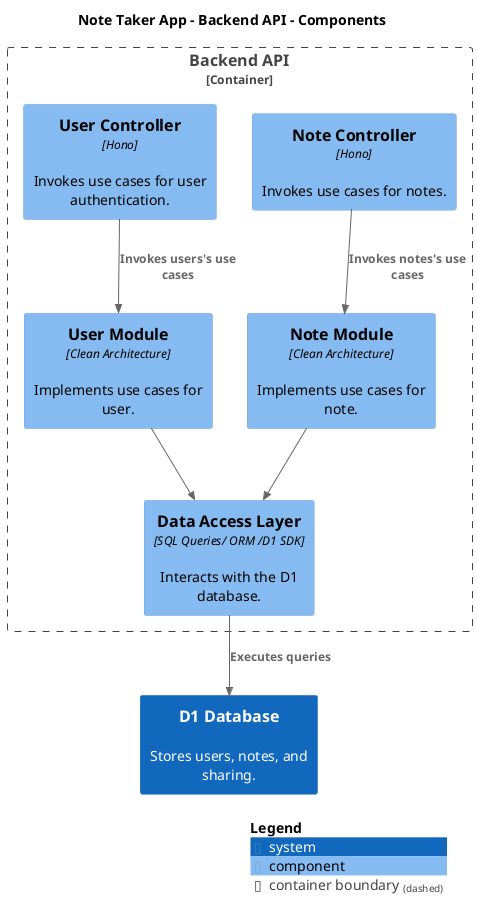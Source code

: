 @startuml
set separator none
title Note Taker App - Backend API - Components

top to bottom direction

!include <C4/C4>
!include <C4/C4_Context>
!include <C4/C4_Component>

System(D1Database, "D1 Database", $descr="Stores users, notes, and sharing.", $tags="", $link="")

Container_Boundary("NoteTakerApp.BackendAPI_boundary", "Backend API", $tags="") {
  Component(NoteTakerApp.BackendAPI.NoteController, "Note Controller", $techn="Hono", $descr="Invokes use cases for notes.", $tags="", $link="")
  Component(NoteTakerApp.BackendAPI.UserController, "User Controller", $techn="Hono", $descr="Invokes use cases for user authentication.", $tags="", $link="")
  Component(NoteTakerApp.BackendAPI.NoteModule, "Note Module", $techn="Clean Architecture", $descr="Implements use cases for note.", $tags="", $link="")
  Component(NoteTakerApp.BackendAPI.UserModule, "User Module", $techn="Clean Architecture", $descr="Implements use cases for user.", $tags="", $link="")
  Component(NoteTakerApp.BackendAPI.DataAccessLayer, "Data Access Layer", $techn="SQL Queries/ ORM /D1 SDK", $descr="Interacts with the D1 database.", $tags="", $link="")
}

Rel(NoteTakerApp.BackendAPI.NoteController, NoteTakerApp.BackendAPI.NoteModule, "Invokes notes's use cases", $techn="", $tags="", $link="")
Rel(NoteTakerApp.BackendAPI.UserController, NoteTakerApp.BackendAPI.UserModule, "Invokes users's use cases", $techn="", $tags="", $link="")
Rel(NoteTakerApp.BackendAPI.NoteModule, NoteTakerApp.BackendAPI.DataAccessLayer, "", $techn="", $tags="", $link="")
Rel(NoteTakerApp.BackendAPI.UserModule, NoteTakerApp.BackendAPI.DataAccessLayer, "", $techn="", $tags="", $link="")
Rel(NoteTakerApp.BackendAPI.DataAccessLayer, D1Database, "Executes queries", $techn="", $tags="", $link="")

SHOW_LEGEND(true)
@enduml